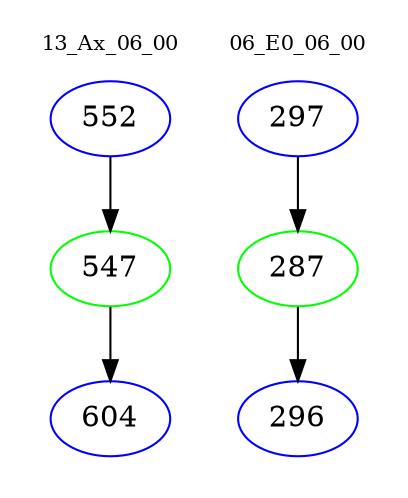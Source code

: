 digraph{
subgraph cluster_0 {
color = white
label = "13_Ax_06_00";
fontsize=10;
T0_552 [label="552", color="blue"]
T0_552 -> T0_547 [color="black"]
T0_547 [label="547", color="green"]
T0_547 -> T0_604 [color="black"]
T0_604 [label="604", color="blue"]
}
subgraph cluster_1 {
color = white
label = "06_E0_06_00";
fontsize=10;
T1_297 [label="297", color="blue"]
T1_297 -> T1_287 [color="black"]
T1_287 [label="287", color="green"]
T1_287 -> T1_296 [color="black"]
T1_296 [label="296", color="blue"]
}
}
